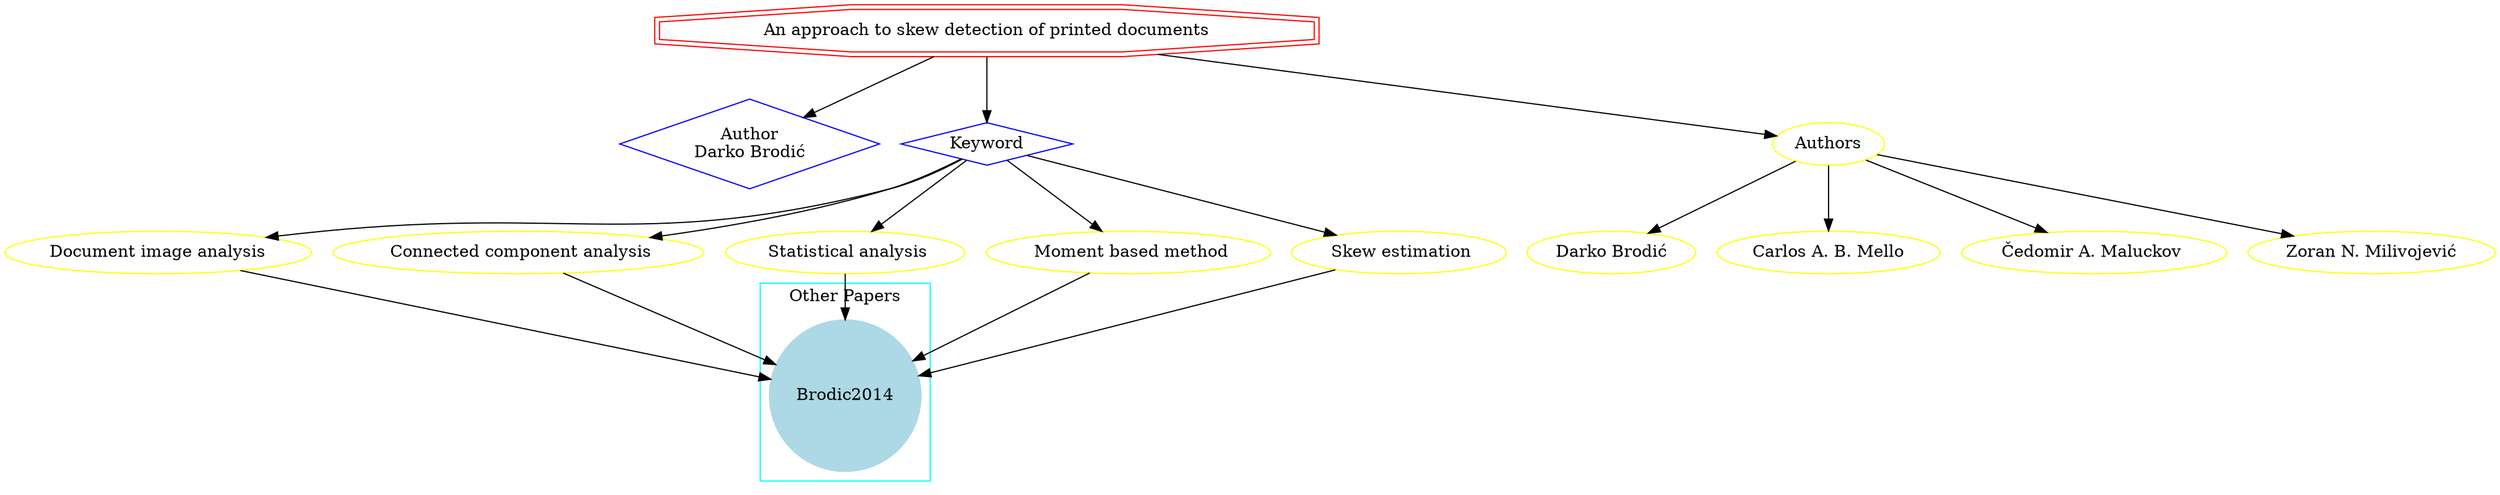 strict digraph mind_map81 {
	node [color=red shape=doubleoctagon]
	"An approach to skew detection of printed documents"
	node [color=blue shape=diamond]
	"Author
Darko Brodić"
	Keyword
	"An approach to skew detection of printed documents" -> "Author
Darko Brodić"
	"An approach to skew detection of printed documents" -> Keyword
	node [color=yellow shape=ellipse]
	"Document image analysis"
	Keyword -> "Document image analysis"
	" Connected component analysis"
	Keyword -> " Connected component analysis"
	" Statistical analysis"
	Keyword -> " Statistical analysis"
	" Moment based method"
	Keyword -> " Moment based method"
	" Skew estimation"
	Keyword -> " Skew estimation"
	subgraph cluster_0 {
		node [style=filled]
		node [color=lightblue shape=circle]
		label="Other Papers"
		color=cyan
		Brodic2014
	}
	"Document image analysis" -> Brodic2014
	" Connected component analysis" -> Brodic2014
	" Statistical analysis" -> Brodic2014
	" Moment based method" -> Brodic2014
	" Skew estimation" -> Brodic2014
	"An approach to skew detection of printed documents" -> Authors
	Authors -> "Darko Brodić"
	Authors -> "Carlos A. B. Mello"
	Authors -> "Čedomir A. Maluckov "
	Authors -> "Zoran N. Milivojević"
}
